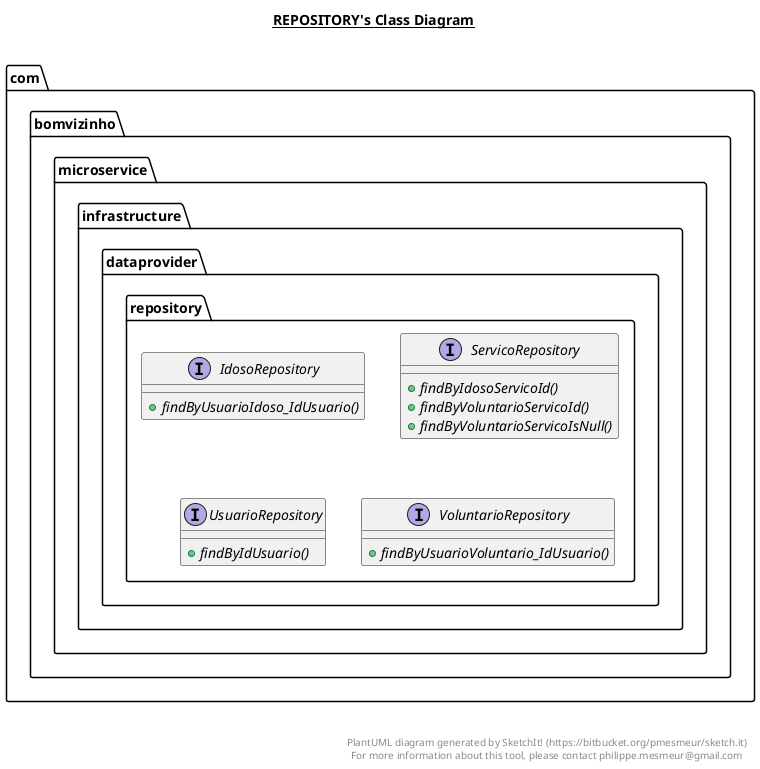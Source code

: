 @startuml

title __REPOSITORY's Class Diagram__\n

  namespace com.bomvizinho.microservice {
    namespace infrastructure.dataprovider.repository {
      interface com.bomvizinho.microservice.infrastructure.dataprovider.repository.IdosoRepository {
          {abstract} + findByUsuarioIdoso_IdUsuario()
      }
    }
  }
  

  namespace com.bomvizinho.microservice {
    namespace infrastructure.dataprovider.repository {
      interface com.bomvizinho.microservice.infrastructure.dataprovider.repository.ServicoRepository {
          {abstract} + findByIdosoServicoId()
          {abstract} + findByVoluntarioServicoId()
          {abstract} + findByVoluntarioServicoIsNull()
      }
    }
  }
  

  namespace com.bomvizinho.microservice {
    namespace infrastructure.dataprovider.repository {
      interface com.bomvizinho.microservice.infrastructure.dataprovider.repository.UsuarioRepository {
          {abstract} + findByIdUsuario()
      }
    }
  }
  

  namespace com.bomvizinho.microservice {
    namespace infrastructure.dataprovider.repository {
      interface com.bomvizinho.microservice.infrastructure.dataprovider.repository.VoluntarioRepository {
          {abstract} + findByUsuarioVoluntario_IdUsuario()
      }
    }
  }
  



right footer


PlantUML diagram generated by SketchIt! (https://bitbucket.org/pmesmeur/sketch.it)
For more information about this tool, please contact philippe.mesmeur@gmail.com
endfooter

@enduml
